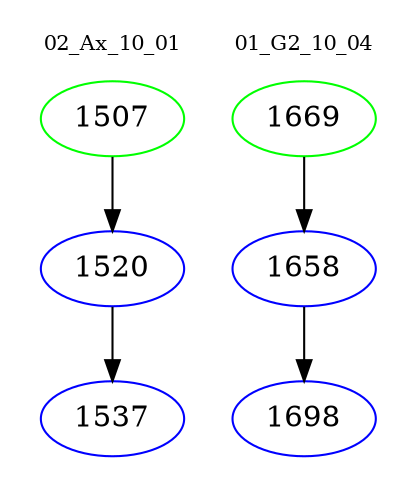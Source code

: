 digraph{
subgraph cluster_0 {
color = white
label = "02_Ax_10_01";
fontsize=10;
T0_1507 [label="1507", color="green"]
T0_1507 -> T0_1520 [color="black"]
T0_1520 [label="1520", color="blue"]
T0_1520 -> T0_1537 [color="black"]
T0_1537 [label="1537", color="blue"]
}
subgraph cluster_1 {
color = white
label = "01_G2_10_04";
fontsize=10;
T1_1669 [label="1669", color="green"]
T1_1669 -> T1_1658 [color="black"]
T1_1658 [label="1658", color="blue"]
T1_1658 -> T1_1698 [color="black"]
T1_1698 [label="1698", color="blue"]
}
}
